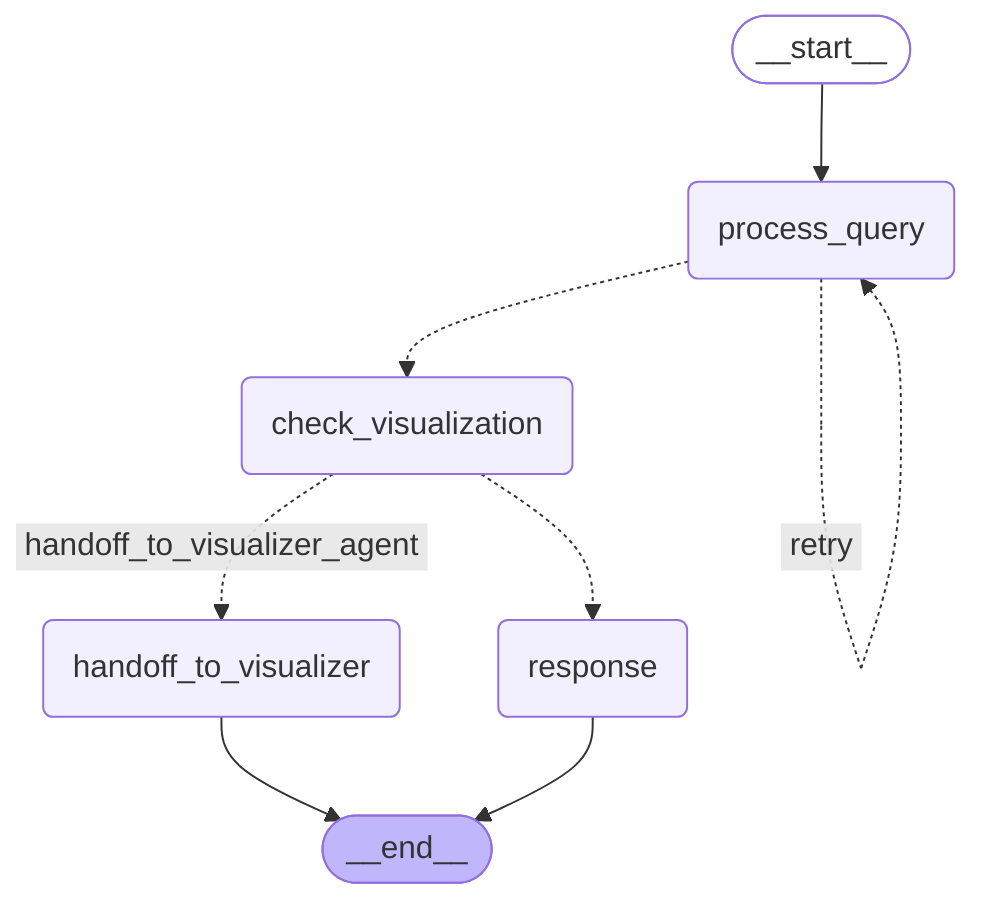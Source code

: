 ---
config:
  flowchart:
    curve: basis
---
graph TD;
	__start__([<p>__start__</p>]):::first
	process_query(process_query)
	check_visualization(check_visualization)
	handoff_to_visualizer(handoff_to_visualizer)
	response(response)
	__end__([<p>__end__</p>]):::last
	__start__ --> process_query;
	check_visualization -. &nbsp;handoff_to_visualizer_agent&nbsp; .-> handoff_to_visualizer;
	check_visualization -.-> response;
	process_query -.-> check_visualization;
	handoff_to_visualizer --> __end__;
	response --> __end__;
	process_query -. &nbsp;retry&nbsp; .-> process_query;
	classDef default fill:#f2f0ff,line-height:1.2
	classDef first fill-opacity:0
	classDef last fill:#bfb6fc